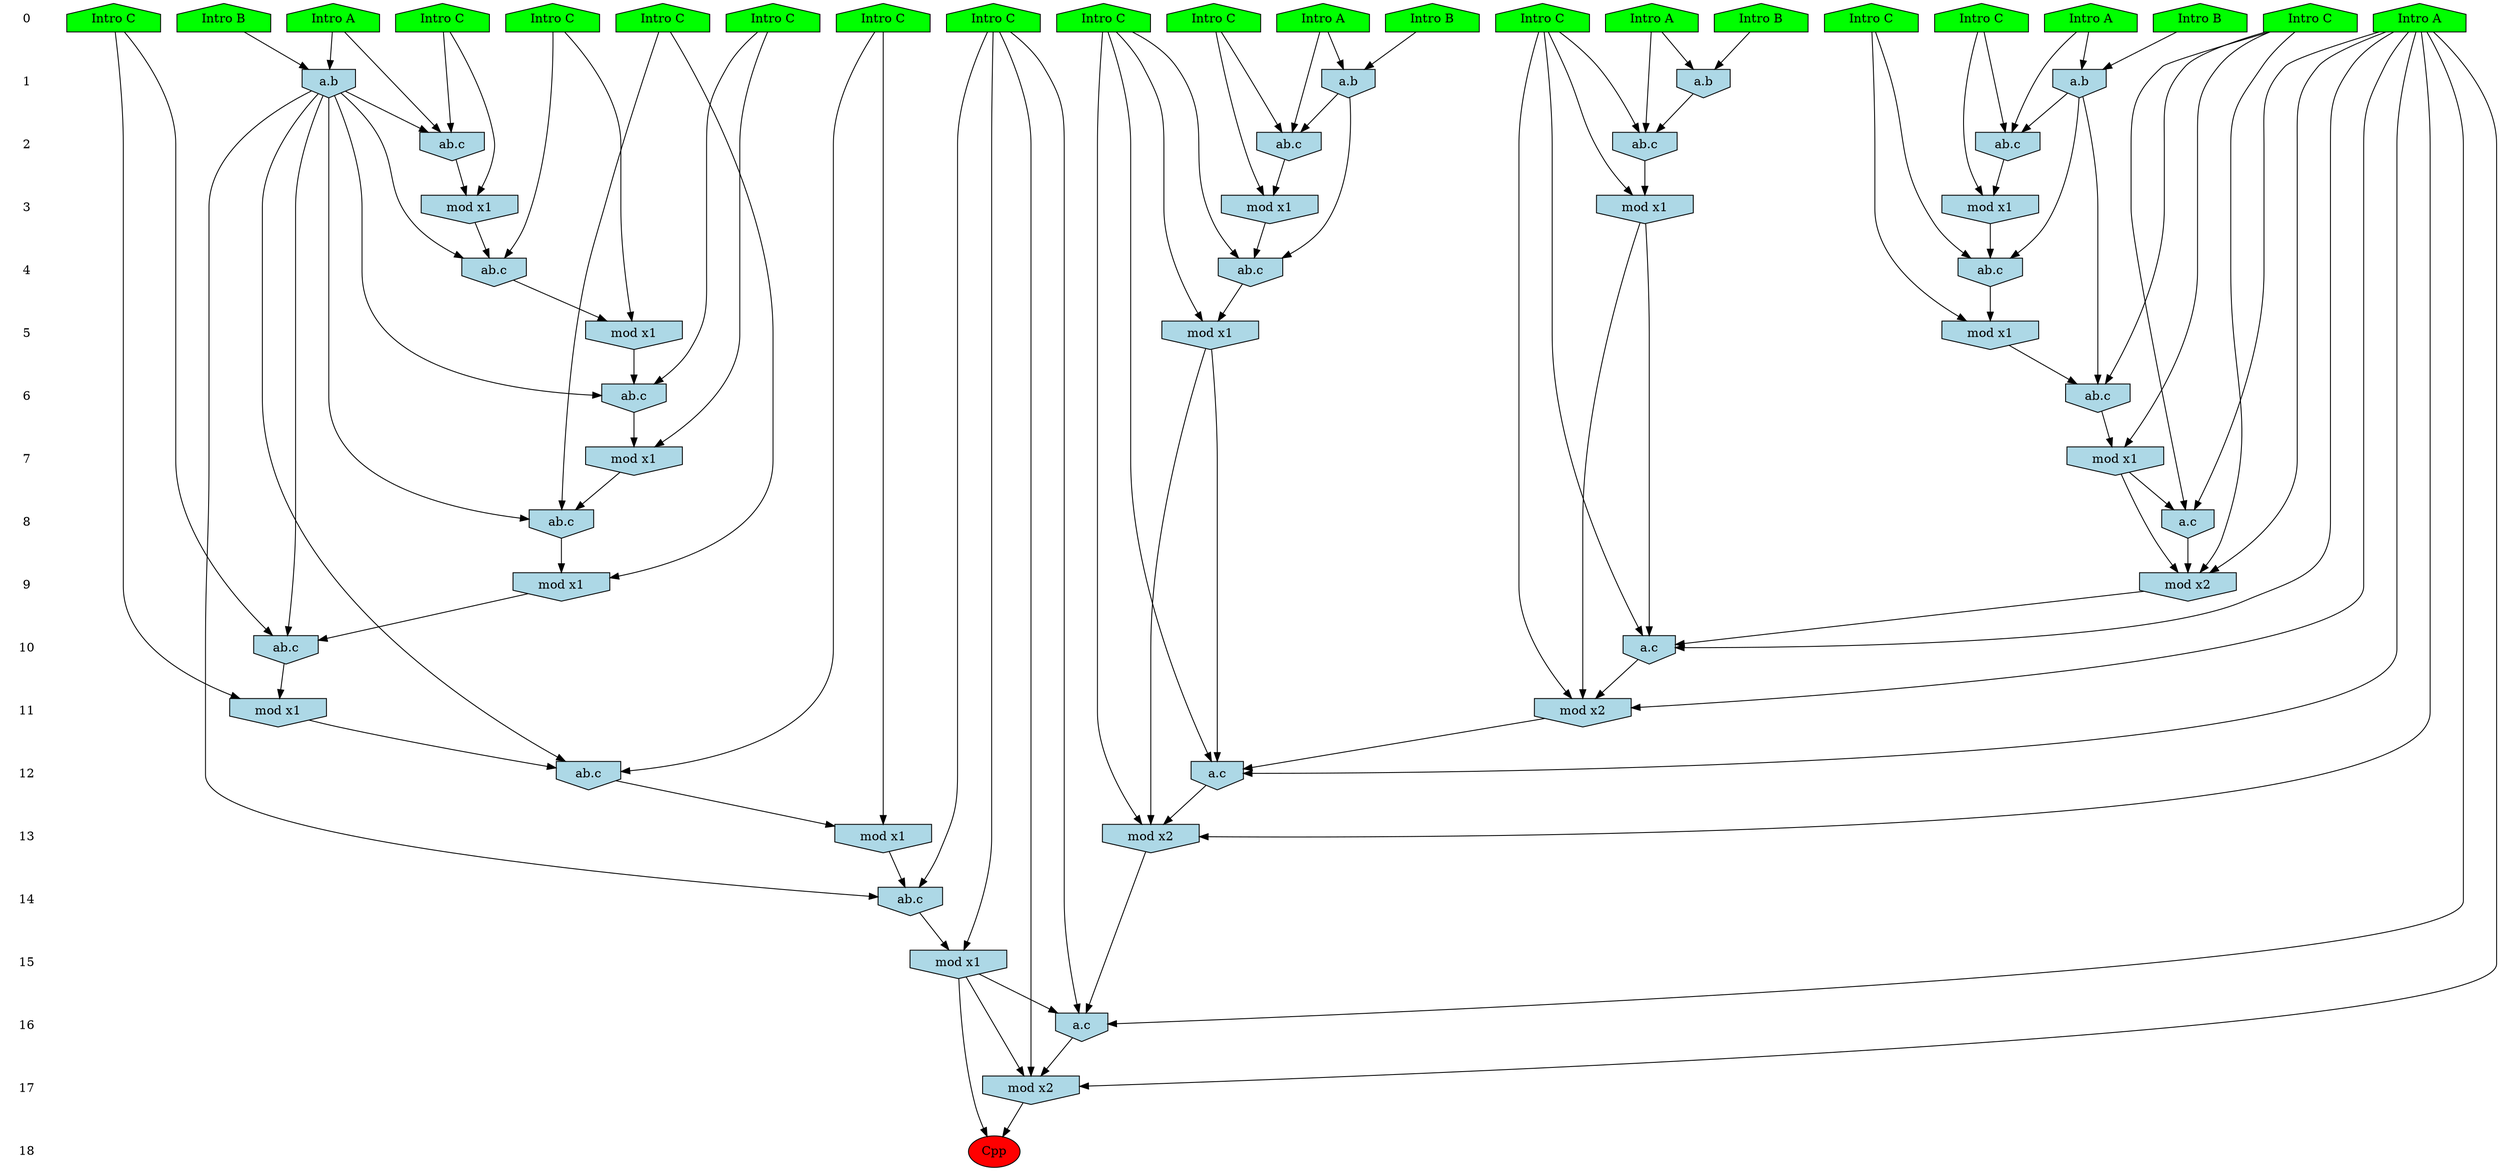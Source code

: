 /* Compression of 1 causal flows obtained in average at 2.050444E+01 t.u */
/* Compressed causal flows were: [3807] */
digraph G{
 ranksep=.5 ; 
{ rank = same ; "0" [shape=plaintext] ; node_1 [label ="Intro B", shape=house, style=filled, fillcolor=green] ;
node_2 [label ="Intro B", shape=house, style=filled, fillcolor=green] ;
node_3 [label ="Intro A", shape=house, style=filled, fillcolor=green] ;
node_4 [label ="Intro B", shape=house, style=filled, fillcolor=green] ;
node_5 [label ="Intro B", shape=house, style=filled, fillcolor=green] ;
node_6 [label ="Intro A", shape=house, style=filled, fillcolor=green] ;
node_7 [label ="Intro A", shape=house, style=filled, fillcolor=green] ;
node_8 [label ="Intro A", shape=house, style=filled, fillcolor=green] ;
node_9 [label ="Intro A", shape=house, style=filled, fillcolor=green] ;
node_10 [label ="Intro C", shape=house, style=filled, fillcolor=green] ;
node_11 [label ="Intro C", shape=house, style=filled, fillcolor=green] ;
node_12 [label ="Intro C", shape=house, style=filled, fillcolor=green] ;
node_13 [label ="Intro C", shape=house, style=filled, fillcolor=green] ;
node_14 [label ="Intro C", shape=house, style=filled, fillcolor=green] ;
node_15 [label ="Intro C", shape=house, style=filled, fillcolor=green] ;
node_16 [label ="Intro C", shape=house, style=filled, fillcolor=green] ;
node_17 [label ="Intro C", shape=house, style=filled, fillcolor=green] ;
node_18 [label ="Intro C", shape=house, style=filled, fillcolor=green] ;
node_19 [label ="Intro C", shape=house, style=filled, fillcolor=green] ;
node_20 [label ="Intro C", shape=house, style=filled, fillcolor=green] ;
node_21 [label ="Intro C", shape=house, style=filled, fillcolor=green] ;
node_22 [label ="Intro C", shape=house, style=filled, fillcolor=green] ;
}
{ rank = same ; "1" [shape=plaintext] ; node_23 [label="a.b", shape=invhouse, style=filled, fillcolor = lightblue] ;
node_24 [label="a.b", shape=invhouse, style=filled, fillcolor = lightblue] ;
node_25 [label="a.b", shape=invhouse, style=filled, fillcolor = lightblue] ;
node_37 [label="a.b", shape=invhouse, style=filled, fillcolor = lightblue] ;
}
{ rank = same ; "2" [shape=plaintext] ; node_26 [label="ab.c", shape=invhouse, style=filled, fillcolor = lightblue] ;
node_27 [label="ab.c", shape=invhouse, style=filled, fillcolor = lightblue] ;
node_30 [label="ab.c", shape=invhouse, style=filled, fillcolor = lightblue] ;
node_40 [label="ab.c", shape=invhouse, style=filled, fillcolor = lightblue] ;
}
{ rank = same ; "3" [shape=plaintext] ; node_28 [label="mod x1", shape=invhouse, style=filled, fillcolor = lightblue] ;
node_29 [label="mod x1", shape=invhouse, style=filled, fillcolor = lightblue] ;
node_38 [label="mod x1", shape=invhouse, style=filled, fillcolor = lightblue] ;
node_44 [label="mod x1", shape=invhouse, style=filled, fillcolor = lightblue] ;
}
{ rank = same ; "4" [shape=plaintext] ; node_31 [label="ab.c", shape=invhouse, style=filled, fillcolor = lightblue] ;
node_34 [label="ab.c", shape=invhouse, style=filled, fillcolor = lightblue] ;
node_39 [label="ab.c", shape=invhouse, style=filled, fillcolor = lightblue] ;
}
{ rank = same ; "5" [shape=plaintext] ; node_32 [label="mod x1", shape=invhouse, style=filled, fillcolor = lightblue] ;
node_35 [label="mod x1", shape=invhouse, style=filled, fillcolor = lightblue] ;
node_42 [label="mod x1", shape=invhouse, style=filled, fillcolor = lightblue] ;
}
{ rank = same ; "6" [shape=plaintext] ; node_33 [label="ab.c", shape=invhouse, style=filled, fillcolor = lightblue] ;
node_45 [label="ab.c", shape=invhouse, style=filled, fillcolor = lightblue] ;
}
{ rank = same ; "7" [shape=plaintext] ; node_36 [label="mod x1", shape=invhouse, style=filled, fillcolor = lightblue] ;
node_48 [label="mod x1", shape=invhouse, style=filled, fillcolor = lightblue] ;
}
{ rank = same ; "8" [shape=plaintext] ; node_41 [label="a.c", shape=invhouse, style=filled, fillcolor = lightblue] ;
node_49 [label="ab.c", shape=invhouse, style=filled, fillcolor = lightblue] ;
}
{ rank = same ; "9" [shape=plaintext] ; node_43 [label="mod x2", shape=invhouse, style=filled, fillcolor = lightblue] ;
node_50 [label="mod x1", shape=invhouse, style=filled, fillcolor = lightblue] ;
}
{ rank = same ; "10" [shape=plaintext] ; node_46 [label="a.c", shape=invhouse, style=filled, fillcolor = lightblue] ;
node_51 [label="ab.c", shape=invhouse, style=filled, fillcolor = lightblue] ;
}
{ rank = same ; "11" [shape=plaintext] ; node_47 [label="mod x2", shape=invhouse, style=filled, fillcolor = lightblue] ;
node_52 [label="mod x1", shape=invhouse, style=filled, fillcolor = lightblue] ;
}
{ rank = same ; "12" [shape=plaintext] ; node_53 [label="ab.c", shape=invhouse, style=filled, fillcolor = lightblue] ;
node_57 [label="a.c", shape=invhouse, style=filled, fillcolor = lightblue] ;
}
{ rank = same ; "13" [shape=plaintext] ; node_54 [label="mod x1", shape=invhouse, style=filled, fillcolor = lightblue] ;
node_58 [label="mod x2", shape=invhouse, style=filled, fillcolor = lightblue] ;
}
{ rank = same ; "14" [shape=plaintext] ; node_55 [label="ab.c", shape=invhouse, style=filled, fillcolor = lightblue] ;
}
{ rank = same ; "15" [shape=plaintext] ; node_56 [label="mod x1", shape=invhouse, style=filled, fillcolor = lightblue] ;
}
{ rank = same ; "16" [shape=plaintext] ; node_59 [label="a.c", shape=invhouse, style=filled, fillcolor = lightblue] ;
}
{ rank = same ; "17" [shape=plaintext] ; node_60 [label="mod x2", shape=invhouse, style=filled, fillcolor = lightblue] ;
}
{ rank = same ; "18" [shape=plaintext] ; node_61 [label ="Cpp", style=filled, fillcolor=red] ;
}
"0" -> "1" [style="invis"]; 
"1" -> "2" [style="invis"]; 
"2" -> "3" [style="invis"]; 
"3" -> "4" [style="invis"]; 
"4" -> "5" [style="invis"]; 
"5" -> "6" [style="invis"]; 
"6" -> "7" [style="invis"]; 
"7" -> "8" [style="invis"]; 
"8" -> "9" [style="invis"]; 
"9" -> "10" [style="invis"]; 
"10" -> "11" [style="invis"]; 
"11" -> "12" [style="invis"]; 
"12" -> "13" [style="invis"]; 
"13" -> "14" [style="invis"]; 
"14" -> "15" [style="invis"]; 
"15" -> "16" [style="invis"]; 
"16" -> "17" [style="invis"]; 
"17" -> "18" [style="invis"]; 
node_1 -> node_23
node_9 -> node_23
node_2 -> node_24
node_6 -> node_24
node_3 -> node_25
node_5 -> node_25
node_6 -> node_26
node_17 -> node_26
node_24 -> node_26
node_9 -> node_27
node_22 -> node_27
node_23 -> node_27
node_17 -> node_28
node_26 -> node_28
node_22 -> node_29
node_27 -> node_29
node_3 -> node_30
node_16 -> node_30
node_25 -> node_30
node_18 -> node_31
node_24 -> node_31
node_28 -> node_31
node_18 -> node_32
node_31 -> node_32
node_14 -> node_33
node_24 -> node_33
node_32 -> node_33
node_19 -> node_34
node_23 -> node_34
node_29 -> node_34
node_19 -> node_35
node_34 -> node_35
node_14 -> node_36
node_33 -> node_36
node_4 -> node_37
node_8 -> node_37
node_16 -> node_38
node_30 -> node_38
node_10 -> node_39
node_25 -> node_39
node_38 -> node_39
node_8 -> node_40
node_21 -> node_40
node_37 -> node_40
node_7 -> node_41
node_14 -> node_41
node_36 -> node_41
node_10 -> node_42
node_39 -> node_42
node_7 -> node_43
node_14 -> node_43
node_36 -> node_43
node_41 -> node_43
node_21 -> node_44
node_40 -> node_44
node_12 -> node_45
node_25 -> node_45
node_42 -> node_45
node_7 -> node_46
node_21 -> node_46
node_43 -> node_46
node_44 -> node_46
node_7 -> node_47
node_21 -> node_47
node_44 -> node_47
node_46 -> node_47
node_12 -> node_48
node_45 -> node_48
node_15 -> node_49
node_25 -> node_49
node_48 -> node_49
node_15 -> node_50
node_49 -> node_50
node_11 -> node_51
node_25 -> node_51
node_50 -> node_51
node_11 -> node_52
node_51 -> node_52
node_20 -> node_53
node_25 -> node_53
node_52 -> node_53
node_20 -> node_54
node_53 -> node_54
node_13 -> node_55
node_25 -> node_55
node_54 -> node_55
node_13 -> node_56
node_55 -> node_56
node_7 -> node_57
node_19 -> node_57
node_35 -> node_57
node_47 -> node_57
node_7 -> node_58
node_19 -> node_58
node_35 -> node_58
node_57 -> node_58
node_7 -> node_59
node_13 -> node_59
node_56 -> node_59
node_58 -> node_59
node_7 -> node_60
node_13 -> node_60
node_56 -> node_60
node_59 -> node_60
node_56 -> node_61
node_60 -> node_61
}
/*
 Dot generation time: 0.000252
*/